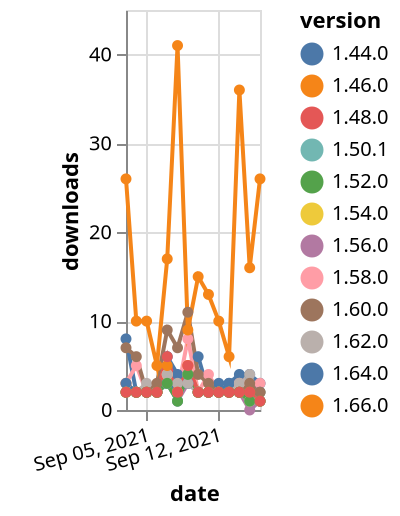 {"$schema": "https://vega.github.io/schema/vega-lite/v5.json", "description": "A simple bar chart with embedded data.", "data": {"values": [{"date": "2021-09-03", "total": 4743, "delta": 3, "version": "1.56.0"}, {"date": "2021-09-04", "total": 4745, "delta": 2, "version": "1.56.0"}, {"date": "2021-09-05", "total": 4747, "delta": 2, "version": "1.56.0"}, {"date": "2021-09-06", "total": 4749, "delta": 2, "version": "1.56.0"}, {"date": "2021-09-07", "total": 4752, "delta": 3, "version": "1.56.0"}, {"date": "2021-09-08", "total": 4753, "delta": 1, "version": "1.56.0"}, {"date": "2021-09-09", "total": 4756, "delta": 3, "version": "1.56.0"}, {"date": "2021-09-10", "total": 4758, "delta": 2, "version": "1.56.0"}, {"date": "2021-09-11", "total": 4760, "delta": 2, "version": "1.56.0"}, {"date": "2021-09-12", "total": 4762, "delta": 2, "version": "1.56.0"}, {"date": "2021-09-13", "total": 4764, "delta": 2, "version": "1.56.0"}, {"date": "2021-09-14", "total": 4766, "delta": 2, "version": "1.56.0"}, {"date": "2021-09-15", "total": 4766, "delta": 0, "version": "1.56.0"}, {"date": "2021-09-16", "total": 4767, "delta": 1, "version": "1.56.0"}, {"date": "2021-09-03", "total": 2689, "delta": 8, "version": "1.64.0"}, {"date": "2021-09-04", "total": 2691, "delta": 2, "version": "1.64.0"}, {"date": "2021-09-05", "total": 2693, "delta": 2, "version": "1.64.0"}, {"date": "2021-09-06", "total": 2695, "delta": 2, "version": "1.64.0"}, {"date": "2021-09-07", "total": 2701, "delta": 6, "version": "1.64.0"}, {"date": "2021-09-08", "total": 2705, "delta": 4, "version": "1.64.0"}, {"date": "2021-09-09", "total": 2709, "delta": 4, "version": "1.64.0"}, {"date": "2021-09-10", "total": 2715, "delta": 6, "version": "1.64.0"}, {"date": "2021-09-11", "total": 2717, "delta": 2, "version": "1.64.0"}, {"date": "2021-09-12", "total": 2720, "delta": 3, "version": "1.64.0"}, {"date": "2021-09-13", "total": 2723, "delta": 3, "version": "1.64.0"}, {"date": "2021-09-14", "total": 2727, "delta": 4, "version": "1.64.0"}, {"date": "2021-09-15", "total": 2731, "delta": 4, "version": "1.64.0"}, {"date": "2021-09-16", "total": 2734, "delta": 3, "version": "1.64.0"}, {"date": "2021-09-03", "total": 4635, "delta": 3, "version": "1.54.0"}, {"date": "2021-09-04", "total": 4637, "delta": 2, "version": "1.54.0"}, {"date": "2021-09-05", "total": 4639, "delta": 2, "version": "1.54.0"}, {"date": "2021-09-06", "total": 4641, "delta": 2, "version": "1.54.0"}, {"date": "2021-09-07", "total": 4645, "delta": 4, "version": "1.54.0"}, {"date": "2021-09-08", "total": 4647, "delta": 2, "version": "1.54.0"}, {"date": "2021-09-09", "total": 4651, "delta": 4, "version": "1.54.0"}, {"date": "2021-09-10", "total": 4653, "delta": 2, "version": "1.54.0"}, {"date": "2021-09-11", "total": 4655, "delta": 2, "version": "1.54.0"}, {"date": "2021-09-12", "total": 4657, "delta": 2, "version": "1.54.0"}, {"date": "2021-09-13", "total": 4659, "delta": 2, "version": "1.54.0"}, {"date": "2021-09-14", "total": 4661, "delta": 2, "version": "1.54.0"}, {"date": "2021-09-15", "total": 4662, "delta": 1, "version": "1.54.0"}, {"date": "2021-09-16", "total": 4664, "delta": 2, "version": "1.54.0"}, {"date": "2021-09-03", "total": 5569, "delta": 3, "version": "1.58.0"}, {"date": "2021-09-04", "total": 5574, "delta": 5, "version": "1.58.0"}, {"date": "2021-09-05", "total": 5576, "delta": 2, "version": "1.58.0"}, {"date": "2021-09-06", "total": 5578, "delta": 2, "version": "1.58.0"}, {"date": "2021-09-07", "total": 5582, "delta": 4, "version": "1.58.0"}, {"date": "2021-09-08", "total": 5584, "delta": 2, "version": "1.58.0"}, {"date": "2021-09-09", "total": 5592, "delta": 8, "version": "1.58.0"}, {"date": "2021-09-10", "total": 5594, "delta": 2, "version": "1.58.0"}, {"date": "2021-09-11", "total": 5598, "delta": 4, "version": "1.58.0"}, {"date": "2021-09-12", "total": 5600, "delta": 2, "version": "1.58.0"}, {"date": "2021-09-13", "total": 5602, "delta": 2, "version": "1.58.0"}, {"date": "2021-09-14", "total": 5605, "delta": 3, "version": "1.58.0"}, {"date": "2021-09-15", "total": 5606, "delta": 1, "version": "1.58.0"}, {"date": "2021-09-16", "total": 5609, "delta": 3, "version": "1.58.0"}, {"date": "2021-09-03", "total": 9092, "delta": 3, "version": "1.44.0"}, {"date": "2021-09-04", "total": 9094, "delta": 2, "version": "1.44.0"}, {"date": "2021-09-05", "total": 9096, "delta": 2, "version": "1.44.0"}, {"date": "2021-09-06", "total": 9098, "delta": 2, "version": "1.44.0"}, {"date": "2021-09-07", "total": 9101, "delta": 3, "version": "1.44.0"}, {"date": "2021-09-08", "total": 9103, "delta": 2, "version": "1.44.0"}, {"date": "2021-09-09", "total": 9106, "delta": 3, "version": "1.44.0"}, {"date": "2021-09-10", "total": 9108, "delta": 2, "version": "1.44.0"}, {"date": "2021-09-11", "total": 9110, "delta": 2, "version": "1.44.0"}, {"date": "2021-09-12", "total": 9112, "delta": 2, "version": "1.44.0"}, {"date": "2021-09-13", "total": 9115, "delta": 3, "version": "1.44.0"}, {"date": "2021-09-14", "total": 9117, "delta": 2, "version": "1.44.0"}, {"date": "2021-09-15", "total": 9119, "delta": 2, "version": "1.44.0"}, {"date": "2021-09-16", "total": 9121, "delta": 2, "version": "1.44.0"}, {"date": "2021-09-03", "total": 2842, "delta": 2, "version": "1.50.1"}, {"date": "2021-09-04", "total": 2844, "delta": 2, "version": "1.50.1"}, {"date": "2021-09-05", "total": 2846, "delta": 2, "version": "1.50.1"}, {"date": "2021-09-06", "total": 2848, "delta": 2, "version": "1.50.1"}, {"date": "2021-09-07", "total": 2851, "delta": 3, "version": "1.50.1"}, {"date": "2021-09-08", "total": 2852, "delta": 1, "version": "1.50.1"}, {"date": "2021-09-09", "total": 2856, "delta": 4, "version": "1.50.1"}, {"date": "2021-09-10", "total": 2858, "delta": 2, "version": "1.50.1"}, {"date": "2021-09-11", "total": 2860, "delta": 2, "version": "1.50.1"}, {"date": "2021-09-12", "total": 2862, "delta": 2, "version": "1.50.1"}, {"date": "2021-09-13", "total": 2864, "delta": 2, "version": "1.50.1"}, {"date": "2021-09-14", "total": 2866, "delta": 2, "version": "1.50.1"}, {"date": "2021-09-15", "total": 2867, "delta": 1, "version": "1.50.1"}, {"date": "2021-09-16", "total": 2868, "delta": 1, "version": "1.50.1"}, {"date": "2021-09-03", "total": 1748, "delta": 2, "version": "1.62.0"}, {"date": "2021-09-04", "total": 1750, "delta": 2, "version": "1.62.0"}, {"date": "2021-09-05", "total": 1753, "delta": 3, "version": "1.62.0"}, {"date": "2021-09-06", "total": 1755, "delta": 2, "version": "1.62.0"}, {"date": "2021-09-07", "total": 1759, "delta": 4, "version": "1.62.0"}, {"date": "2021-09-08", "total": 1762, "delta": 3, "version": "1.62.0"}, {"date": "2021-09-09", "total": 1765, "delta": 3, "version": "1.62.0"}, {"date": "2021-09-10", "total": 1767, "delta": 2, "version": "1.62.0"}, {"date": "2021-09-11", "total": 1769, "delta": 2, "version": "1.62.0"}, {"date": "2021-09-12", "total": 1771, "delta": 2, "version": "1.62.0"}, {"date": "2021-09-13", "total": 1773, "delta": 2, "version": "1.62.0"}, {"date": "2021-09-14", "total": 1776, "delta": 3, "version": "1.62.0"}, {"date": "2021-09-15", "total": 1780, "delta": 4, "version": "1.62.0"}, {"date": "2021-09-16", "total": 1781, "delta": 1, "version": "1.62.0"}, {"date": "2021-09-03", "total": 4089, "delta": 7, "version": "1.60.0"}, {"date": "2021-09-04", "total": 4095, "delta": 6, "version": "1.60.0"}, {"date": "2021-09-05", "total": 4097, "delta": 2, "version": "1.60.0"}, {"date": "2021-09-06", "total": 4100, "delta": 3, "version": "1.60.0"}, {"date": "2021-09-07", "total": 4109, "delta": 9, "version": "1.60.0"}, {"date": "2021-09-08", "total": 4116, "delta": 7, "version": "1.60.0"}, {"date": "2021-09-09", "total": 4127, "delta": 11, "version": "1.60.0"}, {"date": "2021-09-10", "total": 4131, "delta": 4, "version": "1.60.0"}, {"date": "2021-09-11", "total": 4134, "delta": 3, "version": "1.60.0"}, {"date": "2021-09-12", "total": 4136, "delta": 2, "version": "1.60.0"}, {"date": "2021-09-13", "total": 4138, "delta": 2, "version": "1.60.0"}, {"date": "2021-09-14", "total": 4140, "delta": 2, "version": "1.60.0"}, {"date": "2021-09-15", "total": 4143, "delta": 3, "version": "1.60.0"}, {"date": "2021-09-16", "total": 4145, "delta": 2, "version": "1.60.0"}, {"date": "2021-09-03", "total": 6078, "delta": 2, "version": "1.46.0"}, {"date": "2021-09-04", "total": 6080, "delta": 2, "version": "1.46.0"}, {"date": "2021-09-05", "total": 6082, "delta": 2, "version": "1.46.0"}, {"date": "2021-09-06", "total": 6084, "delta": 2, "version": "1.46.0"}, {"date": "2021-09-07", "total": 6089, "delta": 5, "version": "1.46.0"}, {"date": "2021-09-08", "total": 6091, "delta": 2, "version": "1.46.0"}, {"date": "2021-09-09", "total": 6096, "delta": 5, "version": "1.46.0"}, {"date": "2021-09-10", "total": 6098, "delta": 2, "version": "1.46.0"}, {"date": "2021-09-11", "total": 6100, "delta": 2, "version": "1.46.0"}, {"date": "2021-09-12", "total": 6102, "delta": 2, "version": "1.46.0"}, {"date": "2021-09-13", "total": 6104, "delta": 2, "version": "1.46.0"}, {"date": "2021-09-14", "total": 6106, "delta": 2, "version": "1.46.0"}, {"date": "2021-09-15", "total": 6108, "delta": 2, "version": "1.46.0"}, {"date": "2021-09-16", "total": 6109, "delta": 1, "version": "1.46.0"}, {"date": "2021-09-03", "total": 1028, "delta": 26, "version": "1.66.0"}, {"date": "2021-09-04", "total": 1038, "delta": 10, "version": "1.66.0"}, {"date": "2021-09-05", "total": 1048, "delta": 10, "version": "1.66.0"}, {"date": "2021-09-06", "total": 1053, "delta": 5, "version": "1.66.0"}, {"date": "2021-09-07", "total": 1070, "delta": 17, "version": "1.66.0"}, {"date": "2021-09-08", "total": 1111, "delta": 41, "version": "1.66.0"}, {"date": "2021-09-09", "total": 1120, "delta": 9, "version": "1.66.0"}, {"date": "2021-09-10", "total": 1135, "delta": 15, "version": "1.66.0"}, {"date": "2021-09-11", "total": 1148, "delta": 13, "version": "1.66.0"}, {"date": "2021-09-12", "total": 1158, "delta": 10, "version": "1.66.0"}, {"date": "2021-09-13", "total": 1164, "delta": 6, "version": "1.66.0"}, {"date": "2021-09-14", "total": 1200, "delta": 36, "version": "1.66.0"}, {"date": "2021-09-15", "total": 1216, "delta": 16, "version": "1.66.0"}, {"date": "2021-09-16", "total": 1242, "delta": 26, "version": "1.66.0"}, {"date": "2021-09-03", "total": 8127, "delta": 2, "version": "1.52.0"}, {"date": "2021-09-04", "total": 8129, "delta": 2, "version": "1.52.0"}, {"date": "2021-09-05", "total": 8131, "delta": 2, "version": "1.52.0"}, {"date": "2021-09-06", "total": 8133, "delta": 2, "version": "1.52.0"}, {"date": "2021-09-07", "total": 8136, "delta": 3, "version": "1.52.0"}, {"date": "2021-09-08", "total": 8137, "delta": 1, "version": "1.52.0"}, {"date": "2021-09-09", "total": 8141, "delta": 4, "version": "1.52.0"}, {"date": "2021-09-10", "total": 8143, "delta": 2, "version": "1.52.0"}, {"date": "2021-09-11", "total": 8145, "delta": 2, "version": "1.52.0"}, {"date": "2021-09-12", "total": 8147, "delta": 2, "version": "1.52.0"}, {"date": "2021-09-13", "total": 8149, "delta": 2, "version": "1.52.0"}, {"date": "2021-09-14", "total": 8151, "delta": 2, "version": "1.52.0"}, {"date": "2021-09-15", "total": 8152, "delta": 1, "version": "1.52.0"}, {"date": "2021-09-16", "total": 8153, "delta": 1, "version": "1.52.0"}, {"date": "2021-09-03", "total": 5565, "delta": 2, "version": "1.48.0"}, {"date": "2021-09-04", "total": 5567, "delta": 2, "version": "1.48.0"}, {"date": "2021-09-05", "total": 5569, "delta": 2, "version": "1.48.0"}, {"date": "2021-09-06", "total": 5571, "delta": 2, "version": "1.48.0"}, {"date": "2021-09-07", "total": 5577, "delta": 6, "version": "1.48.0"}, {"date": "2021-09-08", "total": 5579, "delta": 2, "version": "1.48.0"}, {"date": "2021-09-09", "total": 5584, "delta": 5, "version": "1.48.0"}, {"date": "2021-09-10", "total": 5586, "delta": 2, "version": "1.48.0"}, {"date": "2021-09-11", "total": 5588, "delta": 2, "version": "1.48.0"}, {"date": "2021-09-12", "total": 5590, "delta": 2, "version": "1.48.0"}, {"date": "2021-09-13", "total": 5592, "delta": 2, "version": "1.48.0"}, {"date": "2021-09-14", "total": 5594, "delta": 2, "version": "1.48.0"}, {"date": "2021-09-15", "total": 5596, "delta": 2, "version": "1.48.0"}, {"date": "2021-09-16", "total": 5597, "delta": 1, "version": "1.48.0"}]}, "width": "container", "mark": {"type": "line", "point": {"filled": true}}, "encoding": {"x": {"field": "date", "type": "temporal", "timeUnit": "yearmonthdate", "title": "date", "axis": {"labelAngle": -15}}, "y": {"field": "delta", "type": "quantitative", "title": "downloads"}, "color": {"field": "version", "type": "nominal"}, "tooltip": {"field": "delta"}}}